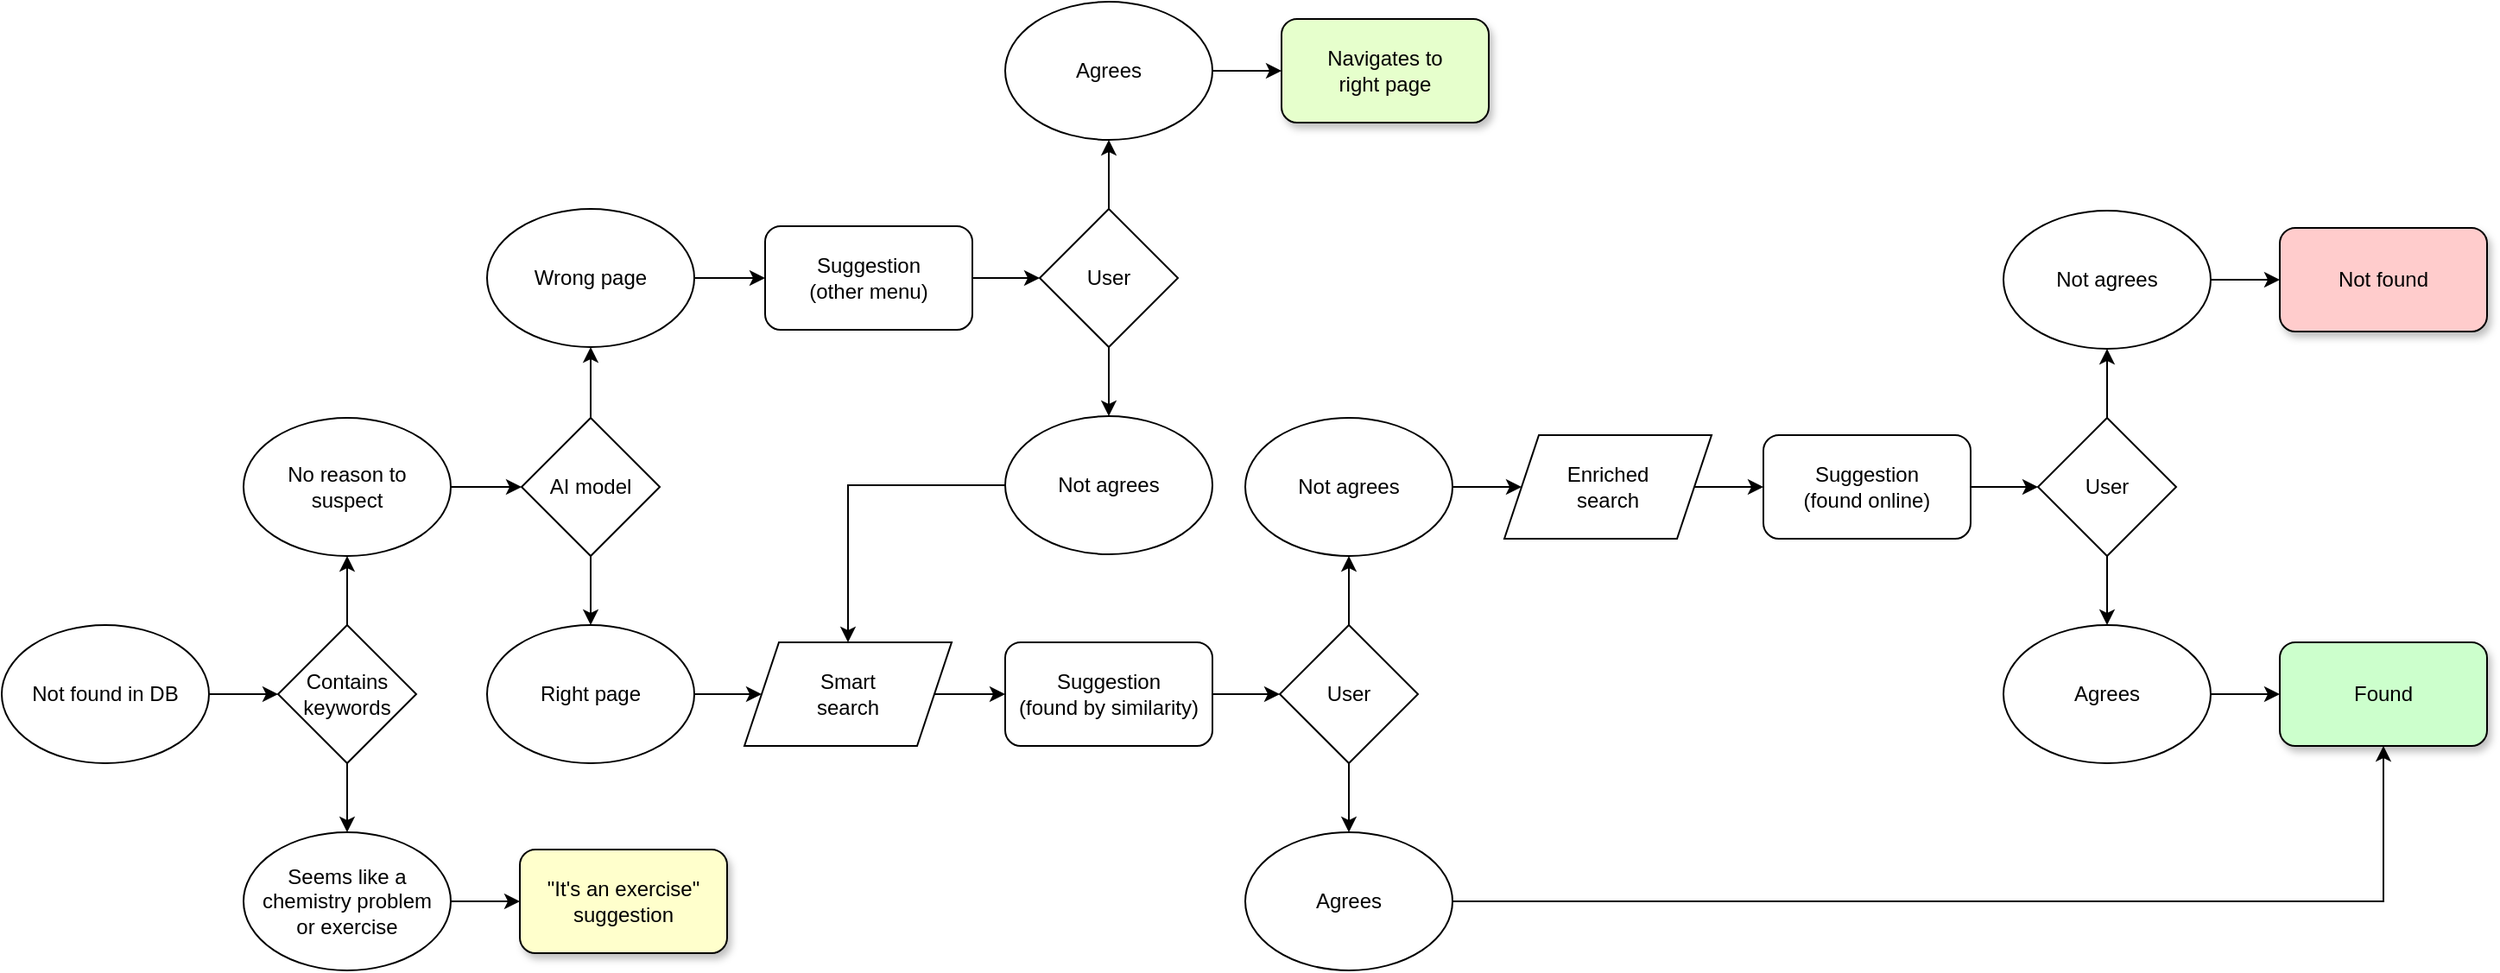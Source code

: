 <mxfile version="21.2.9" type="google">
  <diagram name="Página-1" id="ppIcbStx4OlH4JVar-Bz">
    <mxGraphModel grid="1" page="1" gridSize="10" guides="1" tooltips="1" connect="1" arrows="1" fold="1" pageScale="1" pageWidth="827" pageHeight="1169" math="0" shadow="0">
      <root>
        <mxCell id="0" />
        <mxCell id="1" parent="0" />
        <mxCell id="mNVl124heF_xmfoK7SFT-138" style="edgeStyle=orthogonalEdgeStyle;rounded=0;orthogonalLoop=1;jettySize=auto;html=1;exitX=1;exitY=0.5;exitDx=0;exitDy=0;entryX=0;entryY=0.5;entryDx=0;entryDy=0;" edge="1" parent="1" source="mNVl124heF_xmfoK7SFT-4" target="mNVl124heF_xmfoK7SFT-5">
          <mxGeometry relative="1" as="geometry" />
        </mxCell>
        <mxCell id="mNVl124heF_xmfoK7SFT-4" value="Not found in DB" style="ellipse;whiteSpace=wrap;html=1;" vertex="1" parent="1">
          <mxGeometry x="220" y="61" width="120" height="80" as="geometry" />
        </mxCell>
        <mxCell id="mNVl124heF_xmfoK7SFT-86" style="edgeStyle=orthogonalEdgeStyle;rounded=0;orthogonalLoop=1;jettySize=auto;html=1;exitX=0.5;exitY=0;exitDx=0;exitDy=0;entryX=0.5;entryY=1;entryDx=0;entryDy=0;" edge="1" parent="1" source="mNVl124heF_xmfoK7SFT-5" target="mNVl124heF_xmfoK7SFT-85">
          <mxGeometry relative="1" as="geometry" />
        </mxCell>
        <mxCell id="mNVl124heF_xmfoK7SFT-87" style="edgeStyle=orthogonalEdgeStyle;rounded=0;orthogonalLoop=1;jettySize=auto;html=1;exitX=0.5;exitY=1;exitDx=0;exitDy=0;entryX=0.5;entryY=0;entryDx=0;entryDy=0;" edge="1" parent="1" source="mNVl124heF_xmfoK7SFT-5" target="mNVl124heF_xmfoK7SFT-84">
          <mxGeometry relative="1" as="geometry" />
        </mxCell>
        <mxCell id="mNVl124heF_xmfoK7SFT-5" value="Contains&lt;br&gt;keywords" style="rhombus;whiteSpace=wrap;html=1;" vertex="1" parent="1">
          <mxGeometry x="380" y="61" width="80" height="80" as="geometry" />
        </mxCell>
        <mxCell id="mNVl124heF_xmfoK7SFT-44" style="edgeStyle=none;rounded=0;orthogonalLoop=1;jettySize=auto;html=1;exitX=0.5;exitY=0;exitDx=0;exitDy=0;entryX=0.5;entryY=1;entryDx=0;entryDy=0;" edge="1" parent="1" source="mNVl124heF_xmfoK7SFT-46" target="mNVl124heF_xmfoK7SFT-50">
          <mxGeometry relative="1" as="geometry" />
        </mxCell>
        <mxCell id="mNVl124heF_xmfoK7SFT-45" style="edgeStyle=none;rounded=0;orthogonalLoop=1;jettySize=auto;html=1;exitX=0.5;exitY=1;exitDx=0;exitDy=0;entryX=0.5;entryY=0;entryDx=0;entryDy=0;" edge="1" parent="1" source="mNVl124heF_xmfoK7SFT-46" target="mNVl124heF_xmfoK7SFT-48">
          <mxGeometry relative="1" as="geometry" />
        </mxCell>
        <mxCell id="mNVl124heF_xmfoK7SFT-46" value="AI model" style="rhombus;whiteSpace=wrap;html=1;" vertex="1" parent="1">
          <mxGeometry x="521" y="-59" width="80" height="80" as="geometry" />
        </mxCell>
        <mxCell id="mNVl124heF_xmfoK7SFT-98" style="edgeStyle=orthogonalEdgeStyle;rounded=0;orthogonalLoop=1;jettySize=auto;html=1;exitX=1;exitY=0.5;exitDx=0;exitDy=0;entryX=0;entryY=0.5;entryDx=0;entryDy=0;" edge="1" parent="1" source="mNVl124heF_xmfoK7SFT-48" target="mNVl124heF_xmfoK7SFT-93">
          <mxGeometry relative="1" as="geometry" />
        </mxCell>
        <mxCell id="mNVl124heF_xmfoK7SFT-48" value="Right page" style="ellipse;whiteSpace=wrap;html=1;" vertex="1" parent="1">
          <mxGeometry x="501" y="61" width="120" height="80" as="geometry" />
        </mxCell>
        <mxCell id="mNVl124heF_xmfoK7SFT-102" style="edgeStyle=orthogonalEdgeStyle;rounded=0;orthogonalLoop=1;jettySize=auto;html=1;exitX=1;exitY=0.5;exitDx=0;exitDy=0;entryX=0;entryY=0.5;entryDx=0;entryDy=0;" edge="1" parent="1" source="mNVl124heF_xmfoK7SFT-50" target="mNVl124heF_xmfoK7SFT-54">
          <mxGeometry relative="1" as="geometry" />
        </mxCell>
        <mxCell id="mNVl124heF_xmfoK7SFT-50" value="Wrong page" style="ellipse;whiteSpace=wrap;html=1;" vertex="1" parent="1">
          <mxGeometry x="501" y="-180" width="120" height="80" as="geometry" />
        </mxCell>
        <mxCell id="mNVl124heF_xmfoK7SFT-51" style="edgeStyle=none;rounded=0;orthogonalLoop=1;jettySize=auto;html=1;exitX=1;exitY=0.5;exitDx=0;exitDy=0;entryX=0;entryY=0.5;entryDx=0;entryDy=0;" edge="1" parent="1" source="mNVl124heF_xmfoK7SFT-52" target="mNVl124heF_xmfoK7SFT-57">
          <mxGeometry relative="1" as="geometry" />
        </mxCell>
        <mxCell id="mNVl124heF_xmfoK7SFT-52" value="Suggestion&lt;br&gt;(found by similarity)" style="rounded=1;whiteSpace=wrap;html=1;" vertex="1" parent="1">
          <mxGeometry x="801" y="71" width="120" height="60" as="geometry" />
        </mxCell>
        <mxCell id="mNVl124heF_xmfoK7SFT-53" style="edgeStyle=none;rounded=0;orthogonalLoop=1;jettySize=auto;html=1;exitX=1;exitY=0.5;exitDx=0;exitDy=0;entryX=0;entryY=0.5;entryDx=0;entryDy=0;" edge="1" parent="1" source="mNVl124heF_xmfoK7SFT-54" target="mNVl124heF_xmfoK7SFT-65">
          <mxGeometry relative="1" as="geometry" />
        </mxCell>
        <mxCell id="mNVl124heF_xmfoK7SFT-54" value="Suggestion&lt;br&gt;(other menu)" style="rounded=1;whiteSpace=wrap;html=1;" vertex="1" parent="1">
          <mxGeometry x="662" y="-170" width="120" height="60" as="geometry" />
        </mxCell>
        <mxCell id="mNVl124heF_xmfoK7SFT-55" style="edgeStyle=none;rounded=0;orthogonalLoop=1;jettySize=auto;html=1;exitX=0.5;exitY=0;exitDx=0;exitDy=0;entryX=0.5;entryY=1;entryDx=0;entryDy=0;" edge="1" parent="1" source="mNVl124heF_xmfoK7SFT-57" target="mNVl124heF_xmfoK7SFT-61">
          <mxGeometry relative="1" as="geometry" />
        </mxCell>
        <mxCell id="mNVl124heF_xmfoK7SFT-56" style="edgeStyle=none;rounded=0;orthogonalLoop=1;jettySize=auto;html=1;exitX=0.5;exitY=1;exitDx=0;exitDy=0;entryX=0.5;entryY=0;entryDx=0;entryDy=0;" edge="1" parent="1" source="mNVl124heF_xmfoK7SFT-57" target="mNVl124heF_xmfoK7SFT-59">
          <mxGeometry relative="1" as="geometry" />
        </mxCell>
        <mxCell id="mNVl124heF_xmfoK7SFT-57" value="User" style="rhombus;whiteSpace=wrap;html=1;" vertex="1" parent="1">
          <mxGeometry x="960" y="61" width="80" height="80" as="geometry" />
        </mxCell>
        <mxCell id="mNVl124heF_xmfoK7SFT-58" style="edgeStyle=none;rounded=0;orthogonalLoop=1;jettySize=auto;html=1;exitX=1;exitY=0.5;exitDx=0;exitDy=0;entryX=0.5;entryY=1;entryDx=0;entryDy=0;" edge="1" parent="1" source="mNVl124heF_xmfoK7SFT-59" target="mNVl124heF_xmfoK7SFT-62">
          <mxGeometry relative="1" as="geometry">
            <Array as="points">
              <mxPoint x="1599" y="221" />
            </Array>
          </mxGeometry>
        </mxCell>
        <mxCell id="mNVl124heF_xmfoK7SFT-59" value="Agrees" style="ellipse;whiteSpace=wrap;html=1;" vertex="1" parent="1">
          <mxGeometry x="940" y="181" width="120" height="80" as="geometry" />
        </mxCell>
        <mxCell id="mNVl124heF_xmfoK7SFT-104" style="edgeStyle=orthogonalEdgeStyle;rounded=0;orthogonalLoop=1;jettySize=auto;html=1;exitX=1;exitY=0.5;exitDx=0;exitDy=0;entryX=0;entryY=0.5;entryDx=0;entryDy=0;" edge="1" parent="1" source="mNVl124heF_xmfoK7SFT-61" target="mNVl124heF_xmfoK7SFT-103">
          <mxGeometry relative="1" as="geometry" />
        </mxCell>
        <mxCell id="mNVl124heF_xmfoK7SFT-61" value="Not agrees" style="ellipse;whiteSpace=wrap;html=1;" vertex="1" parent="1">
          <mxGeometry x="940" y="-59" width="120" height="80" as="geometry" />
        </mxCell>
        <mxCell id="mNVl124heF_xmfoK7SFT-62" value="Found" style="rounded=1;whiteSpace=wrap;html=1;fillColor=#CCFFCC;shadow=1;" vertex="1" parent="1">
          <mxGeometry x="1539" y="71" width="120" height="60" as="geometry" />
        </mxCell>
        <mxCell id="mNVl124heF_xmfoK7SFT-63" style="edgeStyle=none;rounded=0;orthogonalLoop=1;jettySize=auto;html=1;exitX=0.5;exitY=0;exitDx=0;exitDy=0;entryX=0.5;entryY=1;entryDx=0;entryDy=0;" edge="1" parent="1" source="mNVl124heF_xmfoK7SFT-65" target="mNVl124heF_xmfoK7SFT-67">
          <mxGeometry relative="1" as="geometry" />
        </mxCell>
        <mxCell id="mNVl124heF_xmfoK7SFT-64" style="edgeStyle=none;rounded=0;orthogonalLoop=1;jettySize=auto;html=1;exitX=0.5;exitY=1;exitDx=0;exitDy=0;entryX=0.5;entryY=0;entryDx=0;entryDy=0;" edge="1" parent="1" source="mNVl124heF_xmfoK7SFT-65" target="mNVl124heF_xmfoK7SFT-69">
          <mxGeometry relative="1" as="geometry" />
        </mxCell>
        <mxCell id="mNVl124heF_xmfoK7SFT-65" value="User" style="rhombus;whiteSpace=wrap;html=1;" vertex="1" parent="1">
          <mxGeometry x="821" y="-180" width="80" height="80" as="geometry" />
        </mxCell>
        <mxCell id="mNVl124heF_xmfoK7SFT-66" style="edgeStyle=none;rounded=0;orthogonalLoop=1;jettySize=auto;html=1;exitX=1;exitY=0.5;exitDx=0;exitDy=0;entryX=0;entryY=0.5;entryDx=0;entryDy=0;" edge="1" parent="1" source="mNVl124heF_xmfoK7SFT-67" target="mNVl124heF_xmfoK7SFT-70">
          <mxGeometry relative="1" as="geometry" />
        </mxCell>
        <mxCell id="mNVl124heF_xmfoK7SFT-67" value="Agrees" style="ellipse;whiteSpace=wrap;html=1;" vertex="1" parent="1">
          <mxGeometry x="801" y="-300" width="120" height="80" as="geometry" />
        </mxCell>
        <mxCell id="mNVl124heF_xmfoK7SFT-95" style="edgeStyle=orthogonalEdgeStyle;rounded=0;orthogonalLoop=1;jettySize=auto;html=1;exitX=0;exitY=0.5;exitDx=0;exitDy=0;entryX=0.5;entryY=0;entryDx=0;entryDy=0;" edge="1" parent="1" source="mNVl124heF_xmfoK7SFT-69" target="mNVl124heF_xmfoK7SFT-93">
          <mxGeometry relative="1" as="geometry">
            <mxPoint x="730" y="-50" as="targetPoint" />
          </mxGeometry>
        </mxCell>
        <mxCell id="mNVl124heF_xmfoK7SFT-69" value="Not agrees" style="ellipse;whiteSpace=wrap;html=1;" vertex="1" parent="1">
          <mxGeometry x="801" y="-60" width="120" height="80" as="geometry" />
        </mxCell>
        <mxCell id="mNVl124heF_xmfoK7SFT-70" value="Navigates to&lt;br&gt;right page" style="rounded=1;whiteSpace=wrap;html=1;fillColor=#E6FFCC;shadow=1;" vertex="1" parent="1">
          <mxGeometry x="961" y="-290" width="120" height="60" as="geometry" />
        </mxCell>
        <mxCell id="mNVl124heF_xmfoK7SFT-133" style="edgeStyle=orthogonalEdgeStyle;rounded=0;orthogonalLoop=1;jettySize=auto;html=1;exitX=1;exitY=0.5;exitDx=0;exitDy=0;entryX=0;entryY=0.5;entryDx=0;entryDy=0;" edge="1" parent="1" source="mNVl124heF_xmfoK7SFT-72" target="mNVl124heF_xmfoK7SFT-119">
          <mxGeometry relative="1" as="geometry" />
        </mxCell>
        <mxCell id="mNVl124heF_xmfoK7SFT-72" value="Suggestion&lt;br&gt;(found online)" style="rounded=1;whiteSpace=wrap;html=1;" vertex="1" parent="1">
          <mxGeometry x="1240" y="-49" width="120" height="60" as="geometry" />
        </mxCell>
        <mxCell id="mNVl124heF_xmfoK7SFT-73" style="edgeStyle=none;rounded=0;orthogonalLoop=1;jettySize=auto;html=1;exitX=0.5;exitY=0;exitDx=0;exitDy=0;entryX=0.5;entryY=1;entryDx=0;entryDy=0;" edge="1" parent="1">
          <mxGeometry relative="1" as="geometry">
            <mxPoint x="1439" y="1" as="sourcePoint" />
            <mxPoint x="1439" y="-39" as="targetPoint" />
          </mxGeometry>
        </mxCell>
        <mxCell id="mNVl124heF_xmfoK7SFT-74" style="edgeStyle=none;rounded=0;orthogonalLoop=1;jettySize=auto;html=1;exitX=0.5;exitY=1;exitDx=0;exitDy=0;entryX=0.5;entryY=0;entryDx=0;entryDy=0;" edge="1" parent="1" target="mNVl124heF_xmfoK7SFT-80">
          <mxGeometry relative="1" as="geometry">
            <mxPoint x="1439" y="81" as="sourcePoint" />
          </mxGeometry>
        </mxCell>
        <mxCell id="mNVl124heF_xmfoK7SFT-76" value="Not found" style="rounded=1;whiteSpace=wrap;html=1;fillColor=#FFCCCC;shadow=1;" vertex="1" parent="1">
          <mxGeometry x="1539" y="-169" width="120" height="60" as="geometry" />
        </mxCell>
        <mxCell id="mNVl124heF_xmfoK7SFT-79" style="edgeStyle=none;rounded=0;orthogonalLoop=1;jettySize=auto;html=1;exitX=1;exitY=0.5;exitDx=0;exitDy=0;entryX=0;entryY=0.5;entryDx=0;entryDy=0;" edge="1" parent="1" source="mNVl124heF_xmfoK7SFT-80" target="mNVl124heF_xmfoK7SFT-62">
          <mxGeometry relative="1" as="geometry" />
        </mxCell>
        <mxCell id="mNVl124heF_xmfoK7SFT-80" value="Agrees" style="ellipse;whiteSpace=wrap;html=1;" vertex="1" parent="1">
          <mxGeometry x="1379" y="61" width="120" height="80" as="geometry" />
        </mxCell>
        <mxCell id="mNVl124heF_xmfoK7SFT-137" style="edgeStyle=orthogonalEdgeStyle;rounded=0;orthogonalLoop=1;jettySize=auto;html=1;exitX=1;exitY=0.5;exitDx=0;exitDy=0;entryX=0;entryY=0.5;entryDx=0;entryDy=0;" edge="1" parent="1" source="mNVl124heF_xmfoK7SFT-84" target="mNVl124heF_xmfoK7SFT-89">
          <mxGeometry relative="1" as="geometry" />
        </mxCell>
        <mxCell id="mNVl124heF_xmfoK7SFT-84" value="Seems like a&lt;br&gt;chemistry problem&lt;br&gt;or exercise" style="ellipse;whiteSpace=wrap;html=1;" vertex="1" parent="1">
          <mxGeometry x="360" y="181" width="120" height="80" as="geometry" />
        </mxCell>
        <mxCell id="mNVl124heF_xmfoK7SFT-88" style="edgeStyle=orthogonalEdgeStyle;rounded=0;orthogonalLoop=1;jettySize=auto;html=1;exitX=1;exitY=0.5;exitDx=0;exitDy=0;entryX=0;entryY=0.5;entryDx=0;entryDy=0;" edge="1" parent="1" source="mNVl124heF_xmfoK7SFT-85" target="mNVl124heF_xmfoK7SFT-46">
          <mxGeometry relative="1" as="geometry" />
        </mxCell>
        <mxCell id="mNVl124heF_xmfoK7SFT-85" value="No reason to&lt;br&gt;suspect" style="ellipse;whiteSpace=wrap;html=1;" vertex="1" parent="1">
          <mxGeometry x="360" y="-59" width="120" height="80" as="geometry" />
        </mxCell>
        <mxCell id="mNVl124heF_xmfoK7SFT-89" value="&quot;It&#39;s an exercise&quot;&lt;br&gt;suggestion" style="rounded=1;whiteSpace=wrap;html=1;fillColor=#FFFFCC;shadow=1;" vertex="1" parent="1">
          <mxGeometry x="520" y="191" width="120" height="60" as="geometry" />
        </mxCell>
        <mxCell id="mNVl124heF_xmfoK7SFT-99" style="edgeStyle=orthogonalEdgeStyle;rounded=0;orthogonalLoop=1;jettySize=auto;html=1;exitX=1;exitY=0.5;exitDx=0;exitDy=0;entryX=0;entryY=0.5;entryDx=0;entryDy=0;" edge="1" parent="1" source="mNVl124heF_xmfoK7SFT-93" target="mNVl124heF_xmfoK7SFT-52">
          <mxGeometry relative="1" as="geometry" />
        </mxCell>
        <mxCell id="mNVl124heF_xmfoK7SFT-93" value="Smart&lt;br&gt;search" style="shape=parallelogram;perimeter=parallelogramPerimeter;whiteSpace=wrap;html=1;fixedSize=1;" vertex="1" parent="1">
          <mxGeometry x="650" y="71" width="120" height="60" as="geometry" />
        </mxCell>
        <mxCell id="mNVl124heF_xmfoK7SFT-110" style="edgeStyle=orthogonalEdgeStyle;rounded=0;orthogonalLoop=1;jettySize=auto;html=1;exitX=1;exitY=0.5;exitDx=0;exitDy=0;entryX=0;entryY=0.5;entryDx=0;entryDy=0;" edge="1" parent="1" source="mNVl124heF_xmfoK7SFT-103" target="mNVl124heF_xmfoK7SFT-72">
          <mxGeometry relative="1" as="geometry" />
        </mxCell>
        <mxCell id="mNVl124heF_xmfoK7SFT-103" value="Enriched&lt;br&gt;search" style="shape=parallelogram;perimeter=parallelogramPerimeter;whiteSpace=wrap;html=1;fixedSize=1;" vertex="1" parent="1">
          <mxGeometry x="1090" y="-49" width="120" height="60" as="geometry" />
        </mxCell>
        <mxCell id="mNVl124heF_xmfoK7SFT-134" style="edgeStyle=orthogonalEdgeStyle;rounded=0;orthogonalLoop=1;jettySize=auto;html=1;exitX=0.5;exitY=0;exitDx=0;exitDy=0;entryX=0.5;entryY=1;entryDx=0;entryDy=0;" edge="1" parent="1" source="mNVl124heF_xmfoK7SFT-119" target="mNVl124heF_xmfoK7SFT-120">
          <mxGeometry relative="1" as="geometry" />
        </mxCell>
        <mxCell id="mNVl124heF_xmfoK7SFT-136" style="edgeStyle=orthogonalEdgeStyle;rounded=0;orthogonalLoop=1;jettySize=auto;html=1;exitX=0.5;exitY=1;exitDx=0;exitDy=0;entryX=0.5;entryY=0;entryDx=0;entryDy=0;" edge="1" parent="1" source="mNVl124heF_xmfoK7SFT-119" target="mNVl124heF_xmfoK7SFT-80">
          <mxGeometry relative="1" as="geometry" />
        </mxCell>
        <mxCell id="mNVl124heF_xmfoK7SFT-119" value="User" style="rhombus;whiteSpace=wrap;html=1;" vertex="1" parent="1">
          <mxGeometry x="1399" y="-59" width="80" height="80" as="geometry" />
        </mxCell>
        <mxCell id="mNVl124heF_xmfoK7SFT-135" style="edgeStyle=orthogonalEdgeStyle;rounded=0;orthogonalLoop=1;jettySize=auto;html=1;exitX=1;exitY=0.5;exitDx=0;exitDy=0;entryX=0;entryY=0.5;entryDx=0;entryDy=0;" edge="1" parent="1" source="mNVl124heF_xmfoK7SFT-120" target="mNVl124heF_xmfoK7SFT-76">
          <mxGeometry relative="1" as="geometry" />
        </mxCell>
        <mxCell id="mNVl124heF_xmfoK7SFT-120" value="Not agrees" style="ellipse;whiteSpace=wrap;html=1;" vertex="1" parent="1">
          <mxGeometry x="1379" y="-179" width="120" height="80" as="geometry" />
        </mxCell>
      </root>
    </mxGraphModel>
  </diagram>
</mxfile>
